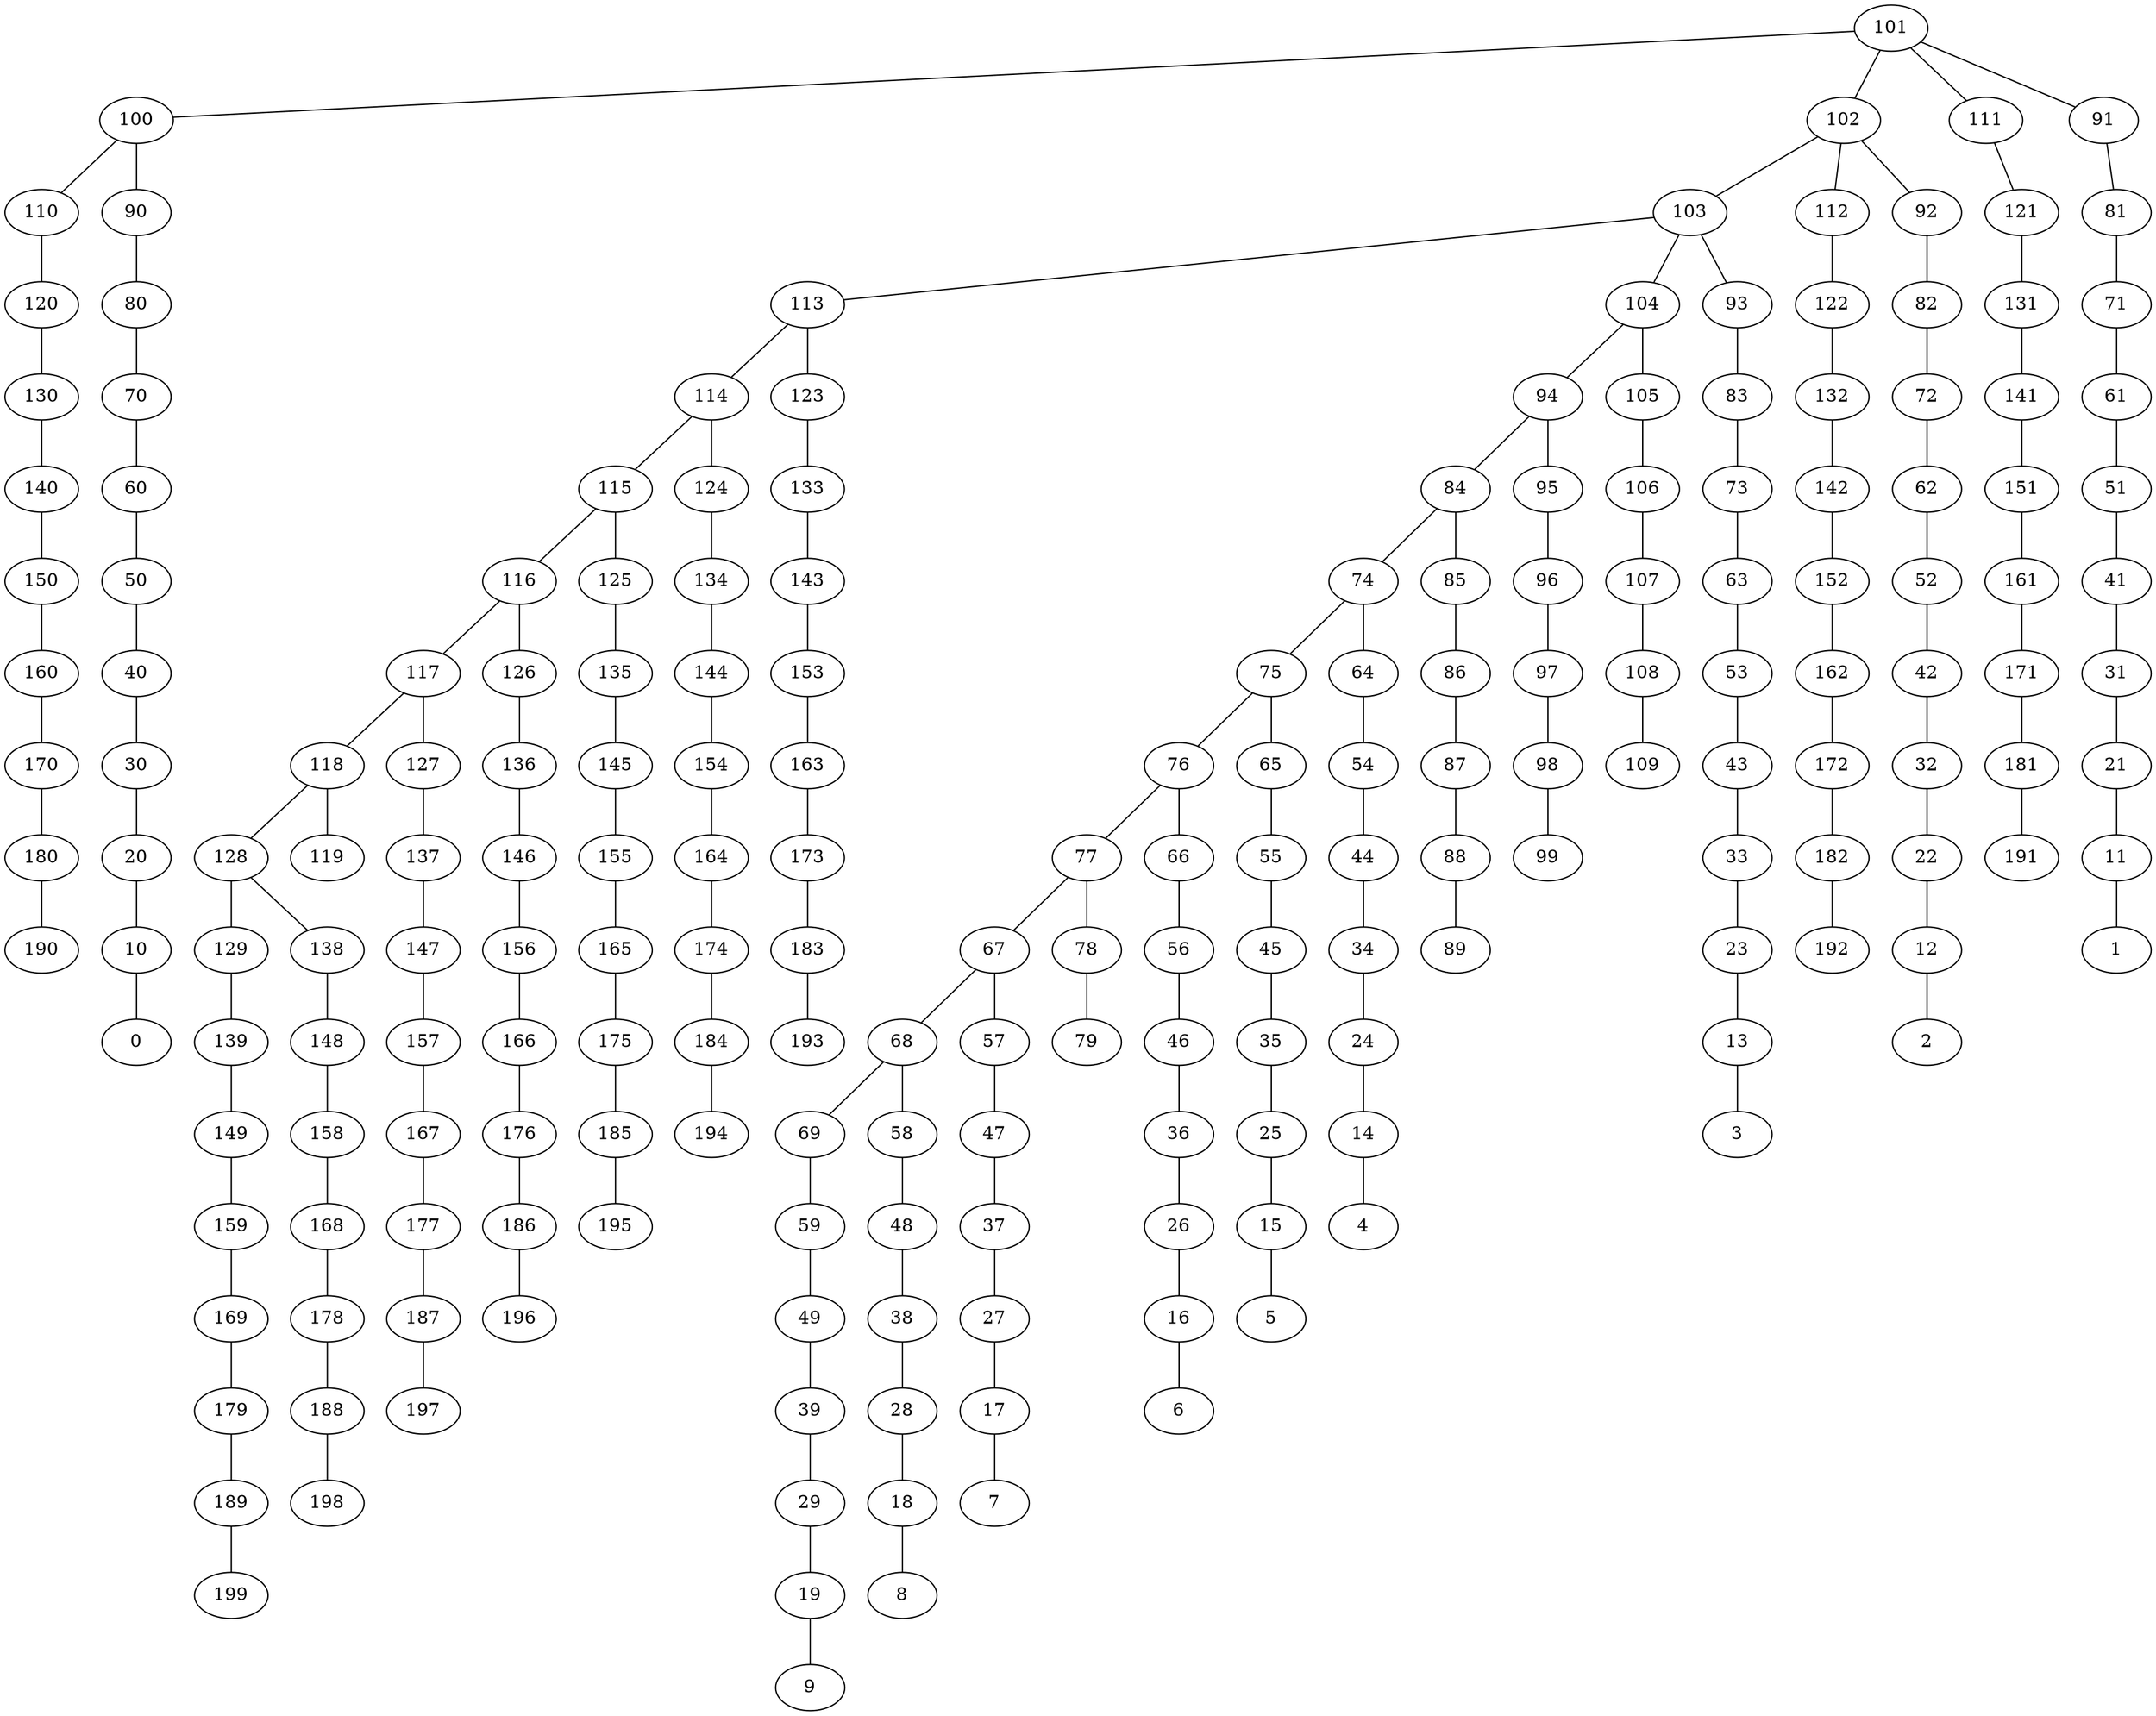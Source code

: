 graph {
  101 -- 100;
  101 -- 102;
  101 -- 111;
  101 -- 91;
  100 -- 110;
  100 -- 90;
  102 -- 103;
  102 -- 112;
  102 -- 92;
  111 -- 121;
  91 -- 81;
  110 -- 120;
  90 -- 80;
  103 -- 113;
  103 -- 104;
  103 -- 93;
  112 -- 122;
  92 -- 82;
  121 -- 131;
  81 -- 71;
  120 -- 130;
  80 -- 70;
  113 -- 114;
  113 -- 123;
  104 -- 94;
  104 -- 105;
  93 -- 83;
  122 -- 132;
  82 -- 72;
  131 -- 141;
  71 -- 61;
  130 -- 140;
  70 -- 60;
  114 -- 115;
  114 -- 124;
  123 -- 133;
  94 -- 84;
  94 -- 95;
  105 -- 106;
  83 -- 73;
  132 -- 142;
  72 -- 62;
  141 -- 151;
  61 -- 51;
  140 -- 150;
  60 -- 50;
  115 -- 116;
  115 -- 125;
  124 -- 134;
  133 -- 143;
  84 -- 74;
  84 -- 85;
  95 -- 96;
  106 -- 107;
  73 -- 63;
  142 -- 152;
  62 -- 52;
  151 -- 161;
  51 -- 41;
  150 -- 160;
  50 -- 40;
  116 -- 117;
  116 -- 126;
  125 -- 135;
  134 -- 144;
  143 -- 153;
  74 -- 75;
  74 -- 64;
  85 -- 86;
  96 -- 97;
  107 -- 108;
  63 -- 53;
  152 -- 162;
  52 -- 42;
  161 -- 171;
  41 -- 31;
  160 -- 170;
  40 -- 30;
  117 -- 118;
  117 -- 127;
  126 -- 136;
  135 -- 145;
  144 -- 154;
  153 -- 163;
  75 -- 76;
  75 -- 65;
  64 -- 54;
  86 -- 87;
  97 -- 98;
  108 -- 109;
  53 -- 43;
  162 -- 172;
  42 -- 32;
  171 -- 181;
  31 -- 21;
  170 -- 180;
  30 -- 20;
  118 -- 128;
  118 -- 119;
  127 -- 137;
  136 -- 146;
  145 -- 155;
  154 -- 164;
  163 -- 173;
  76 -- 77;
  76 -- 66;
  65 -- 55;
  54 -- 44;
  87 -- 88;
  98 -- 99;
  43 -- 33;
  172 -- 182;
  32 -- 22;
  181 -- 191;
  21 -- 11;
  180 -- 190;
  20 -- 10;
  128 -- 129;
  128 -- 138;
  137 -- 147;
  146 -- 156;
  155 -- 165;
  164 -- 174;
  173 -- 183;
  77 -- 67;
  77 -- 78;
  66 -- 56;
  55 -- 45;
  44 -- 34;
  88 -- 89;
  33 -- 23;
  182 -- 192;
  22 -- 12;
  11 -- 1;
  10 -- 0;
  129 -- 139;
  138 -- 148;
  147 -- 157;
  156 -- 166;
  165 -- 175;
  174 -- 184;
  183 -- 193;
  67 -- 68;
  67 -- 57;
  78 -- 79;
  56 -- 46;
  45 -- 35;
  34 -- 24;
  23 -- 13;
  12 -- 2;
  139 -- 149;
  148 -- 158;
  157 -- 167;
  166 -- 176;
  175 -- 185;
  184 -- 194;
  68 -- 69;
  68 -- 58;
  57 -- 47;
  46 -- 36;
  35 -- 25;
  24 -- 14;
  13 -- 3;
  149 -- 159;
  158 -- 168;
  167 -- 177;
  176 -- 186;
  185 -- 195;
  69 -- 59;
  58 -- 48;
  47 -- 37;
  36 -- 26;
  25 -- 15;
  14 -- 4;
  159 -- 169;
  168 -- 178;
  177 -- 187;
  186 -- 196;
  59 -- 49;
  48 -- 38;
  37 -- 27;
  26 -- 16;
  15 -- 5;
  169 -- 179;
  178 -- 188;
  187 -- 197;
  49 -- 39;
  38 -- 28;
  27 -- 17;
  16 -- 6;
  179 -- 189;
  188 -- 198;
  39 -- 29;
  28 -- 18;
  17 -- 7;
  189 -- 199;
  29 -- 19;
  18 -- 8;
  19 -- 9;
}
